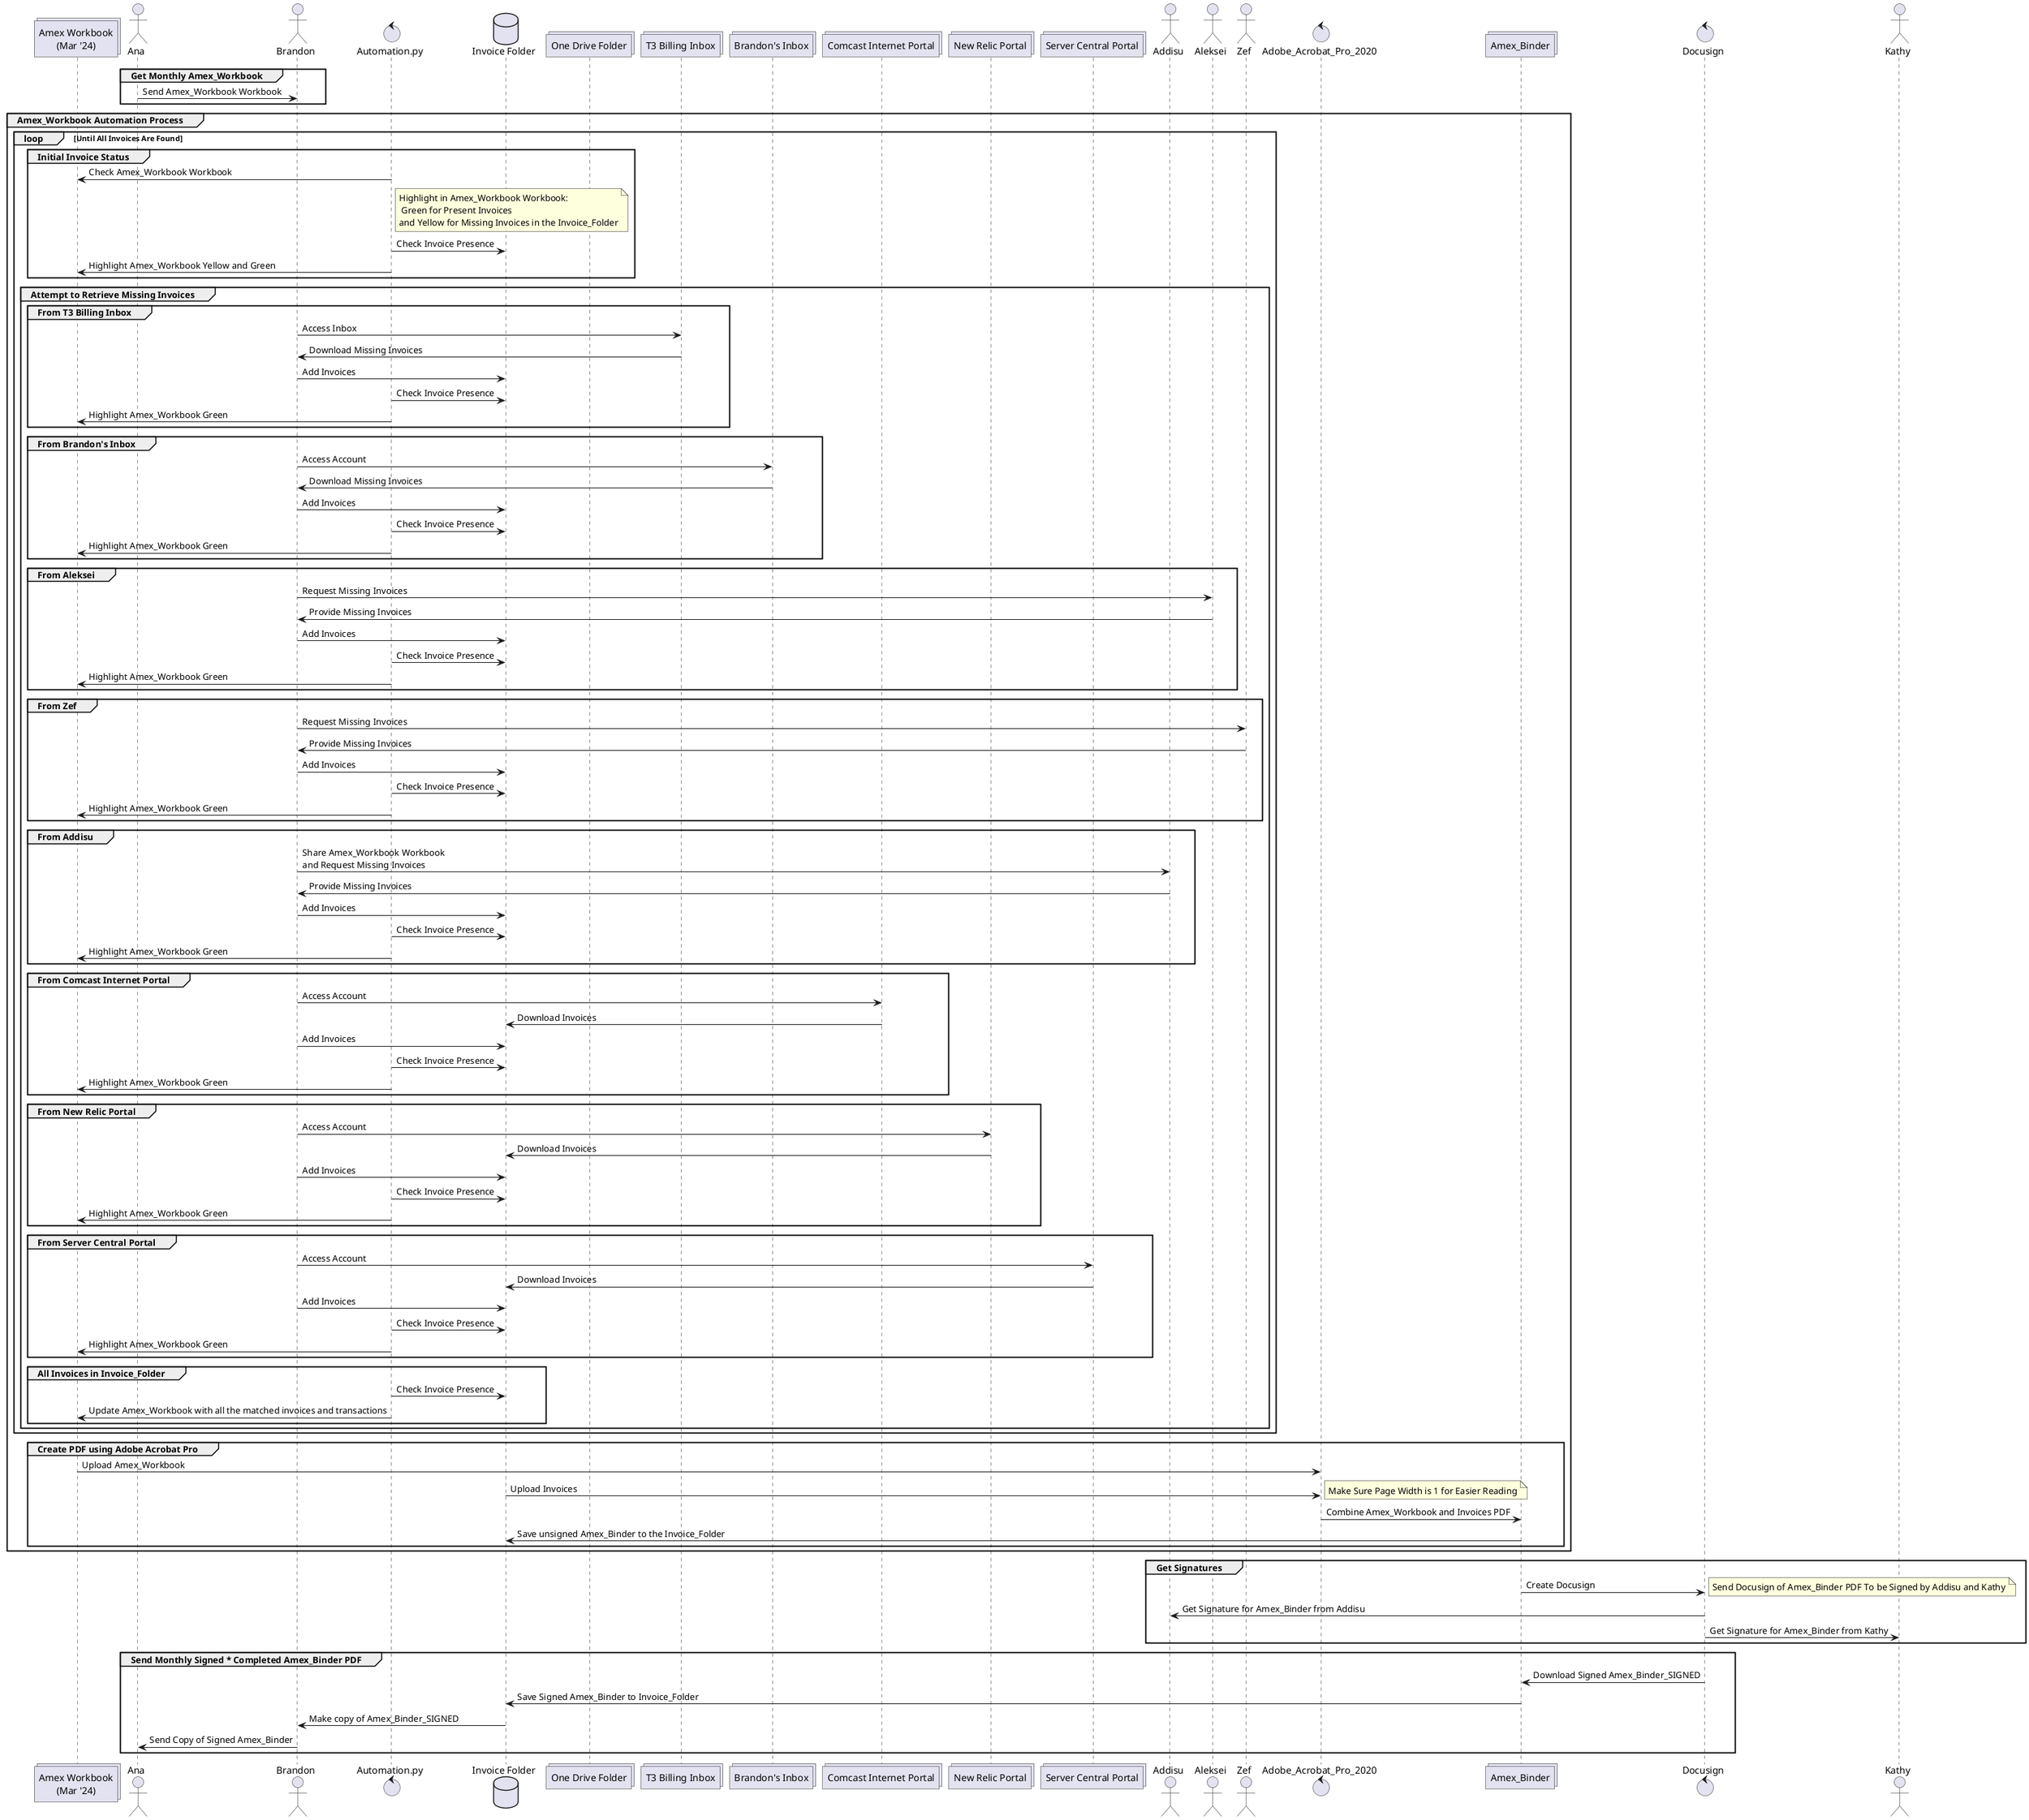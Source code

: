 @startuml

collections "Amex Workbook\n(Mar '24)" as Amex_Workbook
actor Ana
actor Brandon
control "Automation.py" as Amex_Automation
database "Invoice Folder" as Invoice_Folder
collections "One Drive Folder" as Kathy_View
collections "T3 Billing Inbox" as T3billing_Inbox
collections "Brandon's Inbox" as Brandon_Inbox
collections "Comcast Internet Portal" as Comcast_Internet_Portal
collections "New Relic Portal" as NewRelic_Portal
collections "Server Central Portal" as Deft_Portal
actor Addisu
actor Aleksei
actor Zef
actor Kathy
control Adobe_Acrobat_Pro_2020
collections Amex_Binder
control Docusign
actor Kathy


' Monthly Amex Statement Process

group Get Monthly Amex_Workbook
Ana -> Brandon: Send Amex_Workbook Workbook
end

group Amex_Workbook Automation Process

    loop Until All Invoices Are Found
        group Initial Invoice Status
        Amex_Automation -> Amex_Workbook: Check Amex_Workbook Workbook
        note right of Amex_Automation: Highlight in Amex_Workbook Workbook:\n Green for Present Invoices\nand Yellow for Missing Invoices in the Invoice_Folder
        Amex_Automation -> Invoice_Folder: Check Invoice Presence
        Amex_Automation -> Amex_Workbook: Highlight Amex_Workbook Yellow and Green

        end

        group Attempt to Retrieve Missing Invoices

            group From T3 Billing Inbox
                Brandon -> T3billing_Inbox: Access Inbox
                T3billing_Inbox -> Brandon: Download Missing Invoices
                Brandon -> Invoice_Folder: Add Invoices
                Amex_Automation -> Invoice_Folder: Check Invoice Presence
                Amex_Automation -> Amex_Workbook: Highlight Amex_Workbook Green
            end

            group From Brandon's Inbox
                Brandon -> Brandon_Inbox: Access Account
                Brandon_Inbox -> Brandon: Download Missing Invoices
                Brandon -> Invoice_Folder: Add Invoices
                Amex_Automation -> Invoice_Folder: Check Invoice Presence
                Amex_Automation -> Amex_Workbook: Highlight Amex_Workbook Green
            end

            group From Aleksei
                Brandon -> Aleksei: Request Missing Invoices
                Aleksei -> Brandon: Provide Missing Invoices
                Brandon -> Invoice_Folder: Add Invoices
                Amex_Automation -> Invoice_Folder: Check Invoice Presence
                Amex_Automation -> Amex_Workbook: Highlight Amex_Workbook Green
            end

            group From Zef
                Brandon -> Zef: Request Missing Invoices
                Zef -> Brandon: Provide Missing Invoices
                Brandon -> Invoice_Folder: Add Invoices
                Amex_Automation -> Invoice_Folder: Check Invoice Presence
                Amex_Automation -> Amex_Workbook: Highlight Amex_Workbook Green
            end

            group From Addisu
                Brandon -> Addisu: Share Amex_Workbook Workbook\nand Request Missing Invoices
                Addisu -> Brandon: Provide Missing Invoices
                Brandon -> Invoice_Folder: Add Invoices
                Amex_Automation -> Invoice_Folder: Check Invoice Presence
                Amex_Automation -> Amex_Workbook: Highlight Amex_Workbook Green
            end

            group From Comcast Internet Portal
                Brandon -> Comcast_Internet_Portal: Access Account
                Comcast_Internet_Portal -> Invoice_Folder: Download Invoices
                Brandon -> Invoice_Folder: Add Invoices
                Amex_Automation -> Invoice_Folder: Check Invoice Presence
                Amex_Automation -> Amex_Workbook: Highlight Amex_Workbook Green
            end

            group From New Relic Portal
                Brandon -> NewRelic_Portal: Access Account
                NewRelic_Portal -> Invoice_Folder: Download Invoices
                Brandon -> Invoice_Folder: Add Invoices
                Amex_Automation -> Invoice_Folder: Check Invoice Presence
                Amex_Automation -> Amex_Workbook: Highlight Amex_Workbook Green
            end

            group From Server Central Portal
                Brandon -> Deft_Portal: Access Account
                Deft_Portal -> Invoice_Folder: Download Invoices
                Brandon -> Invoice_Folder: Add Invoices
                Amex_Automation -> Invoice_Folder: Check Invoice Presence
                Amex_Automation -> Amex_Workbook: Highlight Amex_Workbook Green
            end

            group All Invoices in Invoice_Folder
            Amex_Automation -> Invoice_Folder: Check Invoice Presence
            Amex_Automation -> Amex_Workbook: Update Amex_Workbook with all the matched invoices and transactions
            end

        end

end

group Create PDF using Adobe Acrobat Pro
Amex_Workbook -> Adobe_Acrobat_Pro_2020 : Upload Amex_Workbook
Invoice_Folder -> Adobe_Acrobat_Pro_2020: Upload Invoices
note right: Make Sure Page Width is 1 for Easier Reading
Adobe_Acrobat_Pro_2020 -> Amex_Binder: Combine Amex_Workbook and Invoices PDF
Amex_Binder -> Invoice_Folder: Save unsigned Amex_Binder to the Invoice_Folder
end

end

group Get Signatures
Amex_Binder -> Docusign: Create Docusign
note right: Send Docusign of Amex_Binder PDF To be Signed by Addisu and Kathy
Docusign -> Addisu: Get Signature for Amex_Binder from Addisu
Docusign -> Kathy: Get Signature for Amex_Binder from Kathy
end

group Send Monthly Signed * Completed Amex_Binder PDF
Docusign -> Amex_Binder: Download Signed Amex_Binder_SIGNED
Amex_Binder -> Invoice_Folder: Save Signed Amex_Binder to Invoice_Folder
Invoice_Folder -> Brandon: Make copy of Amex_Binder_SIGNED
Brandon -> Ana: Send Copy of Signed Amex_Binder
end

@enduml
